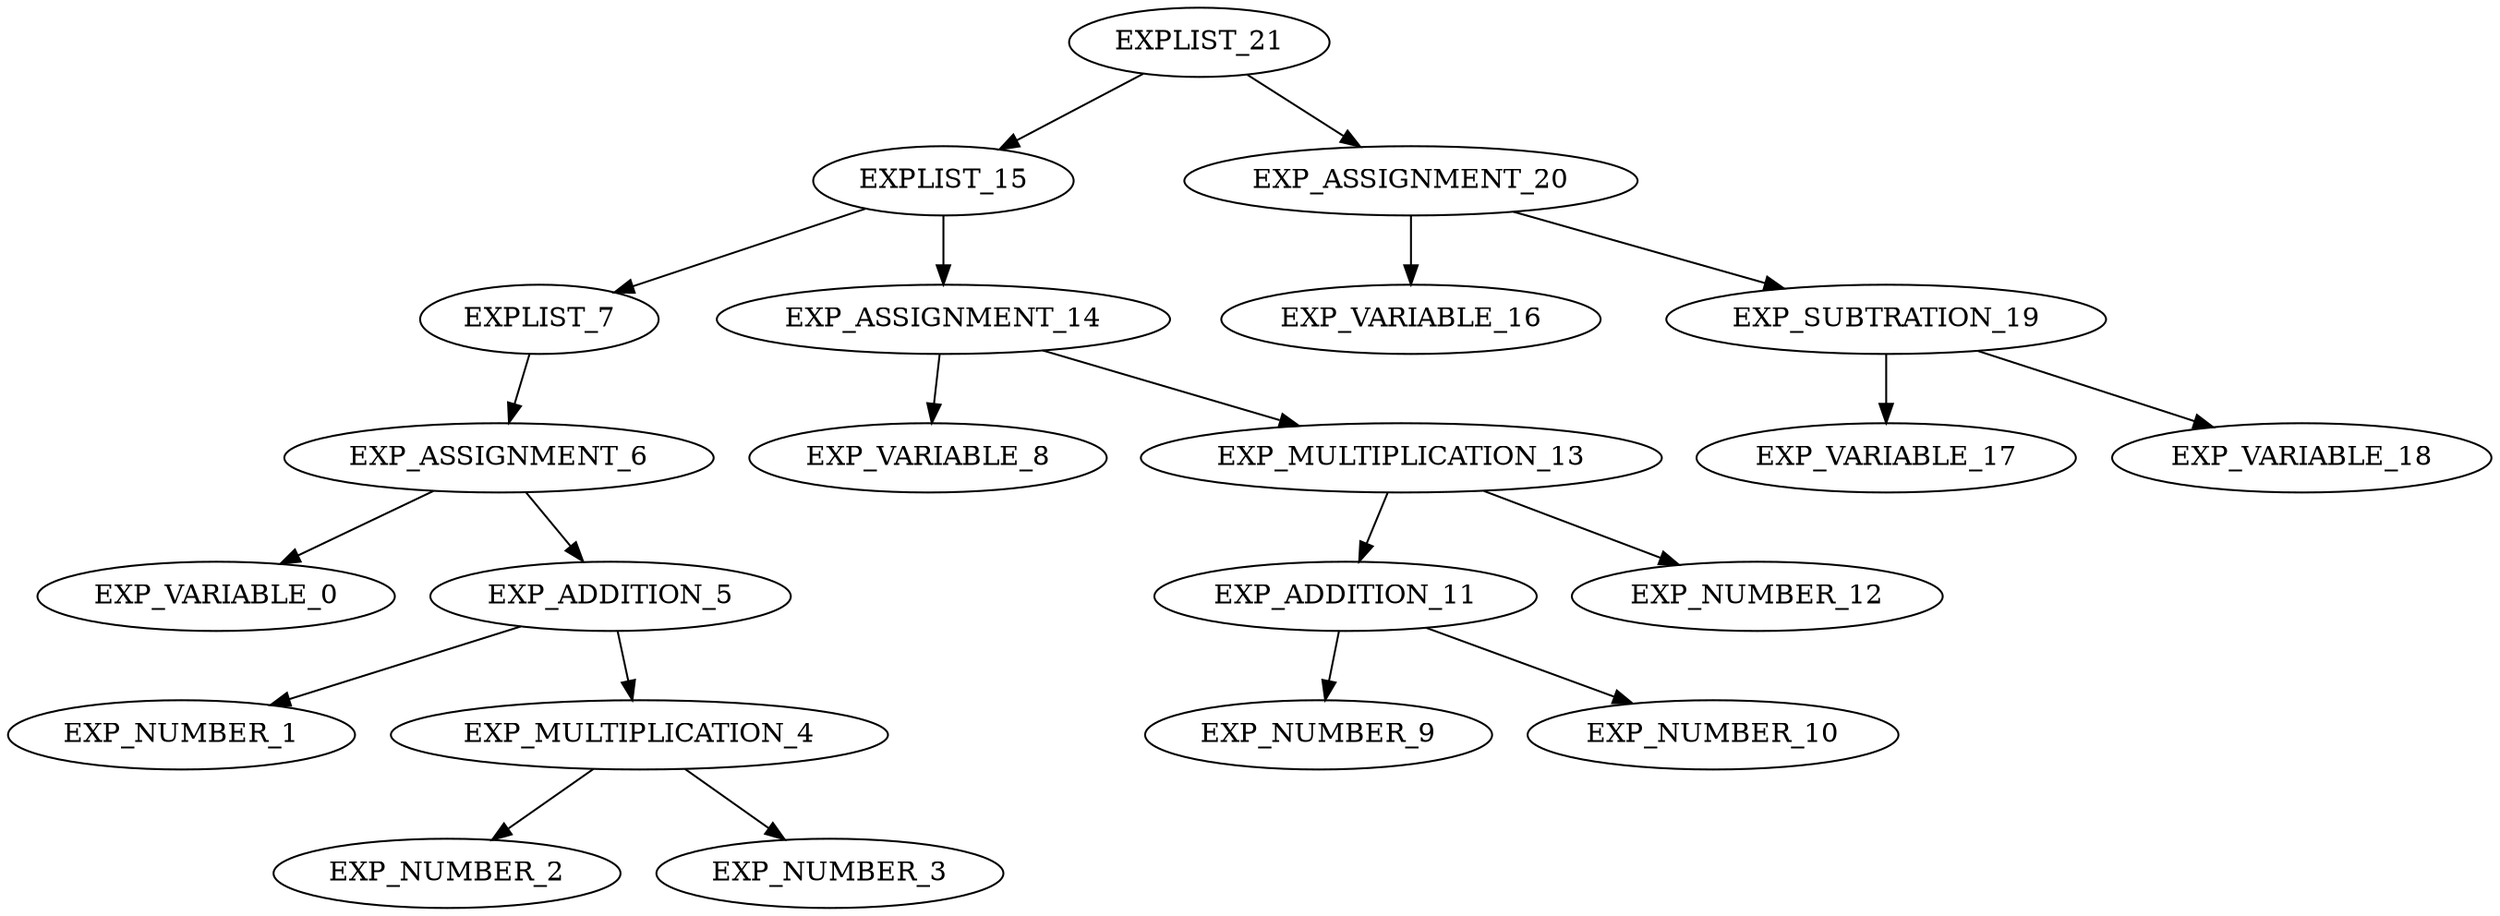 digraph G{
"EXPLIST_21"->"EXPLIST_15";
"EXPLIST_15"->"EXPLIST_7";
"EXPLIST_7"->"EXP_ASSIGNMENT_6";
"EXP_ASSIGNMENT_6"->"EXP_VARIABLE_0";
"EXP_ASSIGNMENT_6"->"EXP_ADDITION_5";
"EXP_ADDITION_5"->"EXP_NUMBER_1";
"EXP_ADDITION_5"->"EXP_MULTIPLICATION_4";
"EXP_MULTIPLICATION_4"->"EXP_NUMBER_2";
"EXP_MULTIPLICATION_4"->"EXP_NUMBER_3";
"EXPLIST_15"->"EXP_ASSIGNMENT_14";
"EXP_ASSIGNMENT_14"->"EXP_VARIABLE_8";
"EXP_ASSIGNMENT_14"->"EXP_MULTIPLICATION_13";
"EXP_MULTIPLICATION_13"->"EXP_ADDITION_11";
"EXP_ADDITION_11"->"EXP_NUMBER_9";
"EXP_ADDITION_11"->"EXP_NUMBER_10";
"EXP_MULTIPLICATION_13"->"EXP_NUMBER_12";
"EXPLIST_21"->"EXP_ASSIGNMENT_20";
"EXP_ASSIGNMENT_20"->"EXP_VARIABLE_16";
"EXP_ASSIGNMENT_20"->"EXP_SUBTRATION_19";
"EXP_SUBTRATION_19"->"EXP_VARIABLE_17";
"EXP_SUBTRATION_19"->"EXP_VARIABLE_18";
}